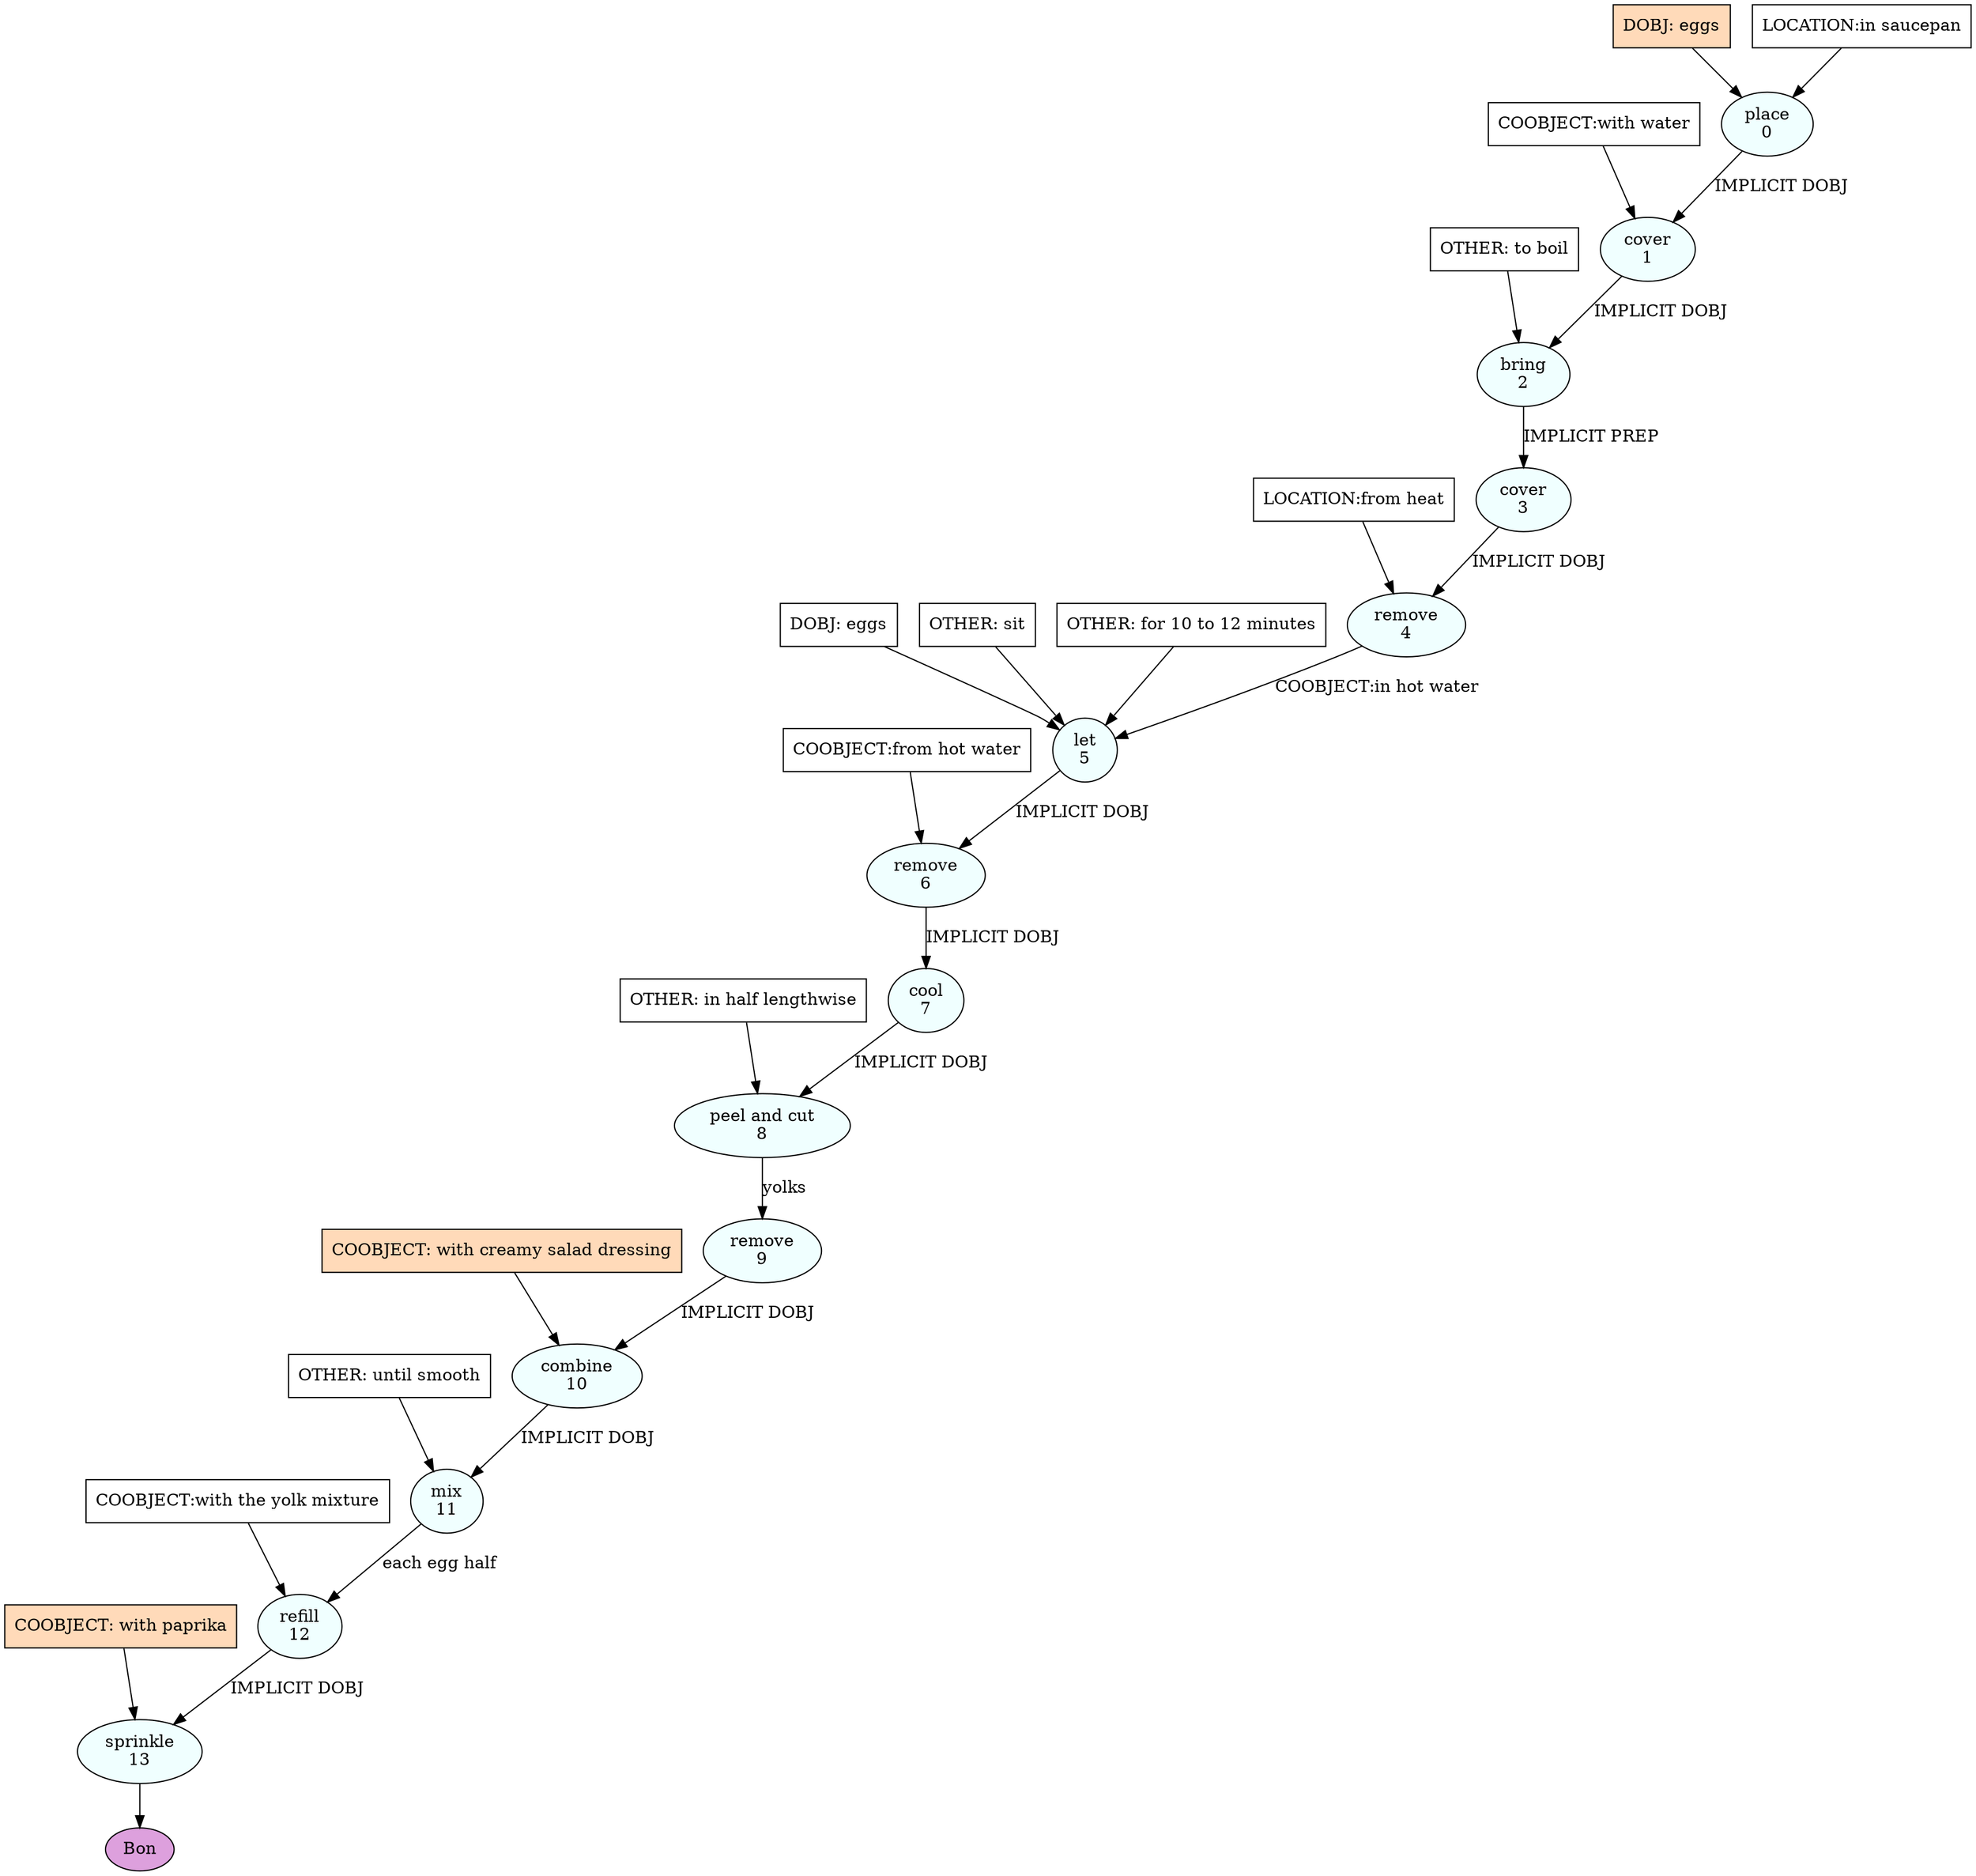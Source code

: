 digraph recipe {
E0[label="place
0", shape=oval, style=filled, fillcolor=azure]
E1[label="cover
1", shape=oval, style=filled, fillcolor=azure]
E2[label="bring
2", shape=oval, style=filled, fillcolor=azure]
E3[label="cover
3", shape=oval, style=filled, fillcolor=azure]
E4[label="remove
4", shape=oval, style=filled, fillcolor=azure]
E5[label="let
5", shape=oval, style=filled, fillcolor=azure]
E6[label="remove
6", shape=oval, style=filled, fillcolor=azure]
E7[label="cool
7", shape=oval, style=filled, fillcolor=azure]
E8[label="peel and cut
8", shape=oval, style=filled, fillcolor=azure]
E9[label="remove
9", shape=oval, style=filled, fillcolor=azure]
E10[label="combine
10", shape=oval, style=filled, fillcolor=azure]
E11[label="mix
11", shape=oval, style=filled, fillcolor=azure]
E12[label="refill
12", shape=oval, style=filled, fillcolor=azure]
E13[label="sprinkle
13", shape=oval, style=filled, fillcolor=azure]
D0[label="DOBJ: eggs", shape=box, style=filled, fillcolor=peachpuff]
D0 -> E0
P0_0[label="LOCATION:in saucepan", shape=box, style=filled, fillcolor=white]
P0_0 -> E0
E0 -> E1 [label="IMPLICIT DOBJ"]
P1_0_0[label="COOBJECT:with water", shape=box, style=filled, fillcolor=white]
P1_0_0 -> E1
E1 -> E2 [label="IMPLICIT DOBJ"]
O2_0_0[label="OTHER: to boil", shape=box, style=filled, fillcolor=white]
O2_0_0 -> E2
E2 -> E3 [label="IMPLICIT PREP"]
E3 -> E4 [label="IMPLICIT DOBJ"]
P4_0_0[label="LOCATION:from heat", shape=box, style=filled, fillcolor=white]
P4_0_0 -> E4
D5_0[label="DOBJ: eggs", shape=box, style=filled, fillcolor=white]
D5_0 -> E5
E4 -> E5 [label="COOBJECT:in hot water"]
O5_0_0[label="OTHER: sit", shape=box, style=filled, fillcolor=white]
O5_0_0 -> E5
O5_1_0[label="OTHER: for 10 to 12 minutes", shape=box, style=filled, fillcolor=white]
O5_1_0 -> E5
E5 -> E6 [label="IMPLICIT DOBJ"]
P6_0_0[label="COOBJECT:from hot water", shape=box, style=filled, fillcolor=white]
P6_0_0 -> E6
E6 -> E7 [label="IMPLICIT DOBJ"]
E7 -> E8 [label="IMPLICIT DOBJ"]
O8_0_0[label="OTHER: in half lengthwise", shape=box, style=filled, fillcolor=white]
O8_0_0 -> E8
E8 -> E9 [label="yolks"]
E9 -> E10 [label="IMPLICIT DOBJ"]
P10_0_ing[label="COOBJECT: with creamy salad dressing", shape=box, style=filled, fillcolor=peachpuff]
P10_0_ing -> E10
E10 -> E11 [label="IMPLICIT DOBJ"]
O11_0_0[label="OTHER: until smooth", shape=box, style=filled, fillcolor=white]
O11_0_0 -> E11
E11 -> E12 [label="each egg half"]
P12_0_0[label="COOBJECT:with the yolk mixture", shape=box, style=filled, fillcolor=white]
P12_0_0 -> E12
E12 -> E13 [label="IMPLICIT DOBJ"]
P13_0_ing[label="COOBJECT: with paprika", shape=box, style=filled, fillcolor=peachpuff]
P13_0_ing -> E13
EOR[label="Bon", shape=oval, style=filled, fillcolor=plum]
E13 -> EOR
}
